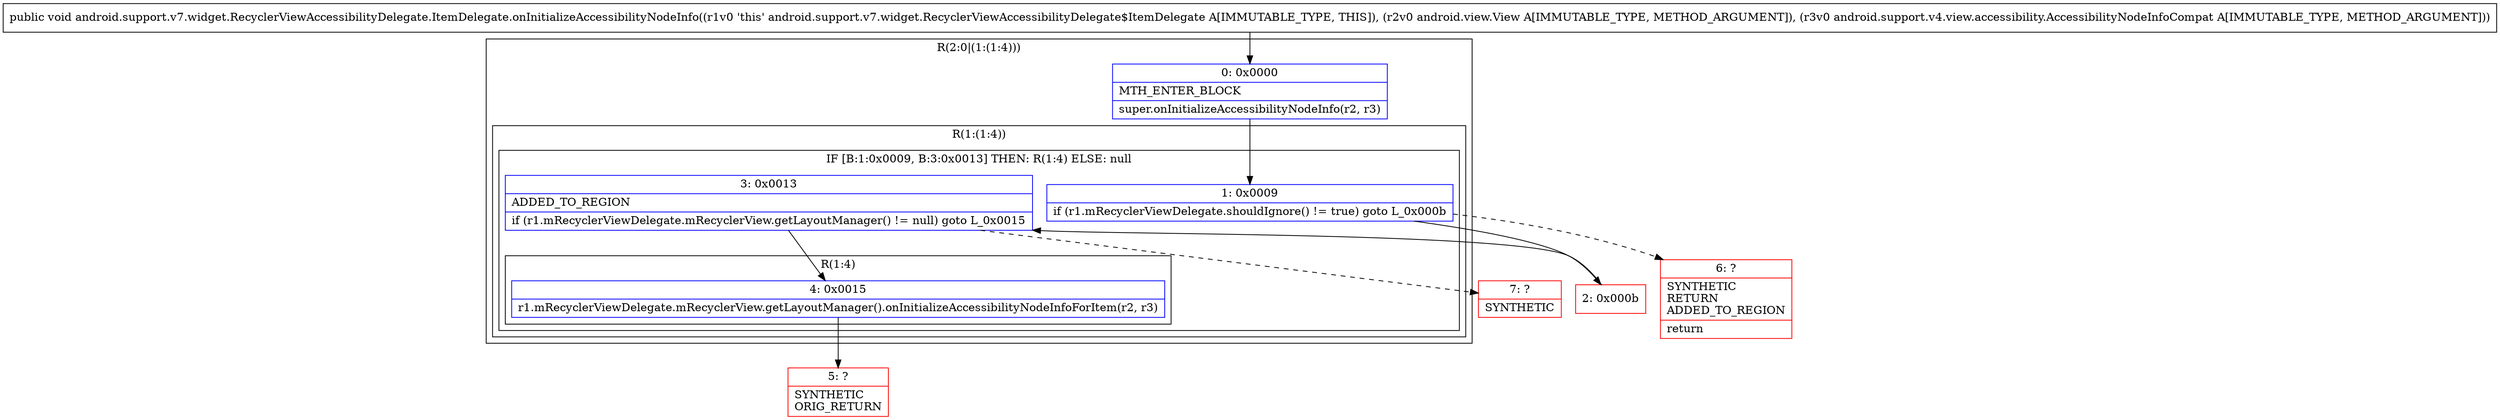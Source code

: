 digraph "CFG forandroid.support.v7.widget.RecyclerViewAccessibilityDelegate.ItemDelegate.onInitializeAccessibilityNodeInfo(Landroid\/view\/View;Landroid\/support\/v4\/view\/accessibility\/AccessibilityNodeInfoCompat;)V" {
subgraph cluster_Region_1539575316 {
label = "R(2:0|(1:(1:4)))";
node [shape=record,color=blue];
Node_0 [shape=record,label="{0\:\ 0x0000|MTH_ENTER_BLOCK\l|super.onInitializeAccessibilityNodeInfo(r2, r3)\l}"];
subgraph cluster_Region_871167261 {
label = "R(1:(1:4))";
node [shape=record,color=blue];
subgraph cluster_IfRegion_1634536707 {
label = "IF [B:1:0x0009, B:3:0x0013] THEN: R(1:4) ELSE: null";
node [shape=record,color=blue];
Node_1 [shape=record,label="{1\:\ 0x0009|if (r1.mRecyclerViewDelegate.shouldIgnore() != true) goto L_0x000b\l}"];
Node_3 [shape=record,label="{3\:\ 0x0013|ADDED_TO_REGION\l|if (r1.mRecyclerViewDelegate.mRecyclerView.getLayoutManager() != null) goto L_0x0015\l}"];
subgraph cluster_Region_1677764149 {
label = "R(1:4)";
node [shape=record,color=blue];
Node_4 [shape=record,label="{4\:\ 0x0015|r1.mRecyclerViewDelegate.mRecyclerView.getLayoutManager().onInitializeAccessibilityNodeInfoForItem(r2, r3)\l}"];
}
}
}
}
Node_2 [shape=record,color=red,label="{2\:\ 0x000b}"];
Node_5 [shape=record,color=red,label="{5\:\ ?|SYNTHETIC\lORIG_RETURN\l}"];
Node_6 [shape=record,color=red,label="{6\:\ ?|SYNTHETIC\lRETURN\lADDED_TO_REGION\l|return\l}"];
Node_7 [shape=record,color=red,label="{7\:\ ?|SYNTHETIC\l}"];
MethodNode[shape=record,label="{public void android.support.v7.widget.RecyclerViewAccessibilityDelegate.ItemDelegate.onInitializeAccessibilityNodeInfo((r1v0 'this' android.support.v7.widget.RecyclerViewAccessibilityDelegate$ItemDelegate A[IMMUTABLE_TYPE, THIS]), (r2v0 android.view.View A[IMMUTABLE_TYPE, METHOD_ARGUMENT]), (r3v0 android.support.v4.view.accessibility.AccessibilityNodeInfoCompat A[IMMUTABLE_TYPE, METHOD_ARGUMENT])) }"];
MethodNode -> Node_0;
Node_0 -> Node_1;
Node_1 -> Node_2;
Node_1 -> Node_6[style=dashed];
Node_3 -> Node_4;
Node_3 -> Node_7[style=dashed];
Node_4 -> Node_5;
Node_2 -> Node_3;
}

